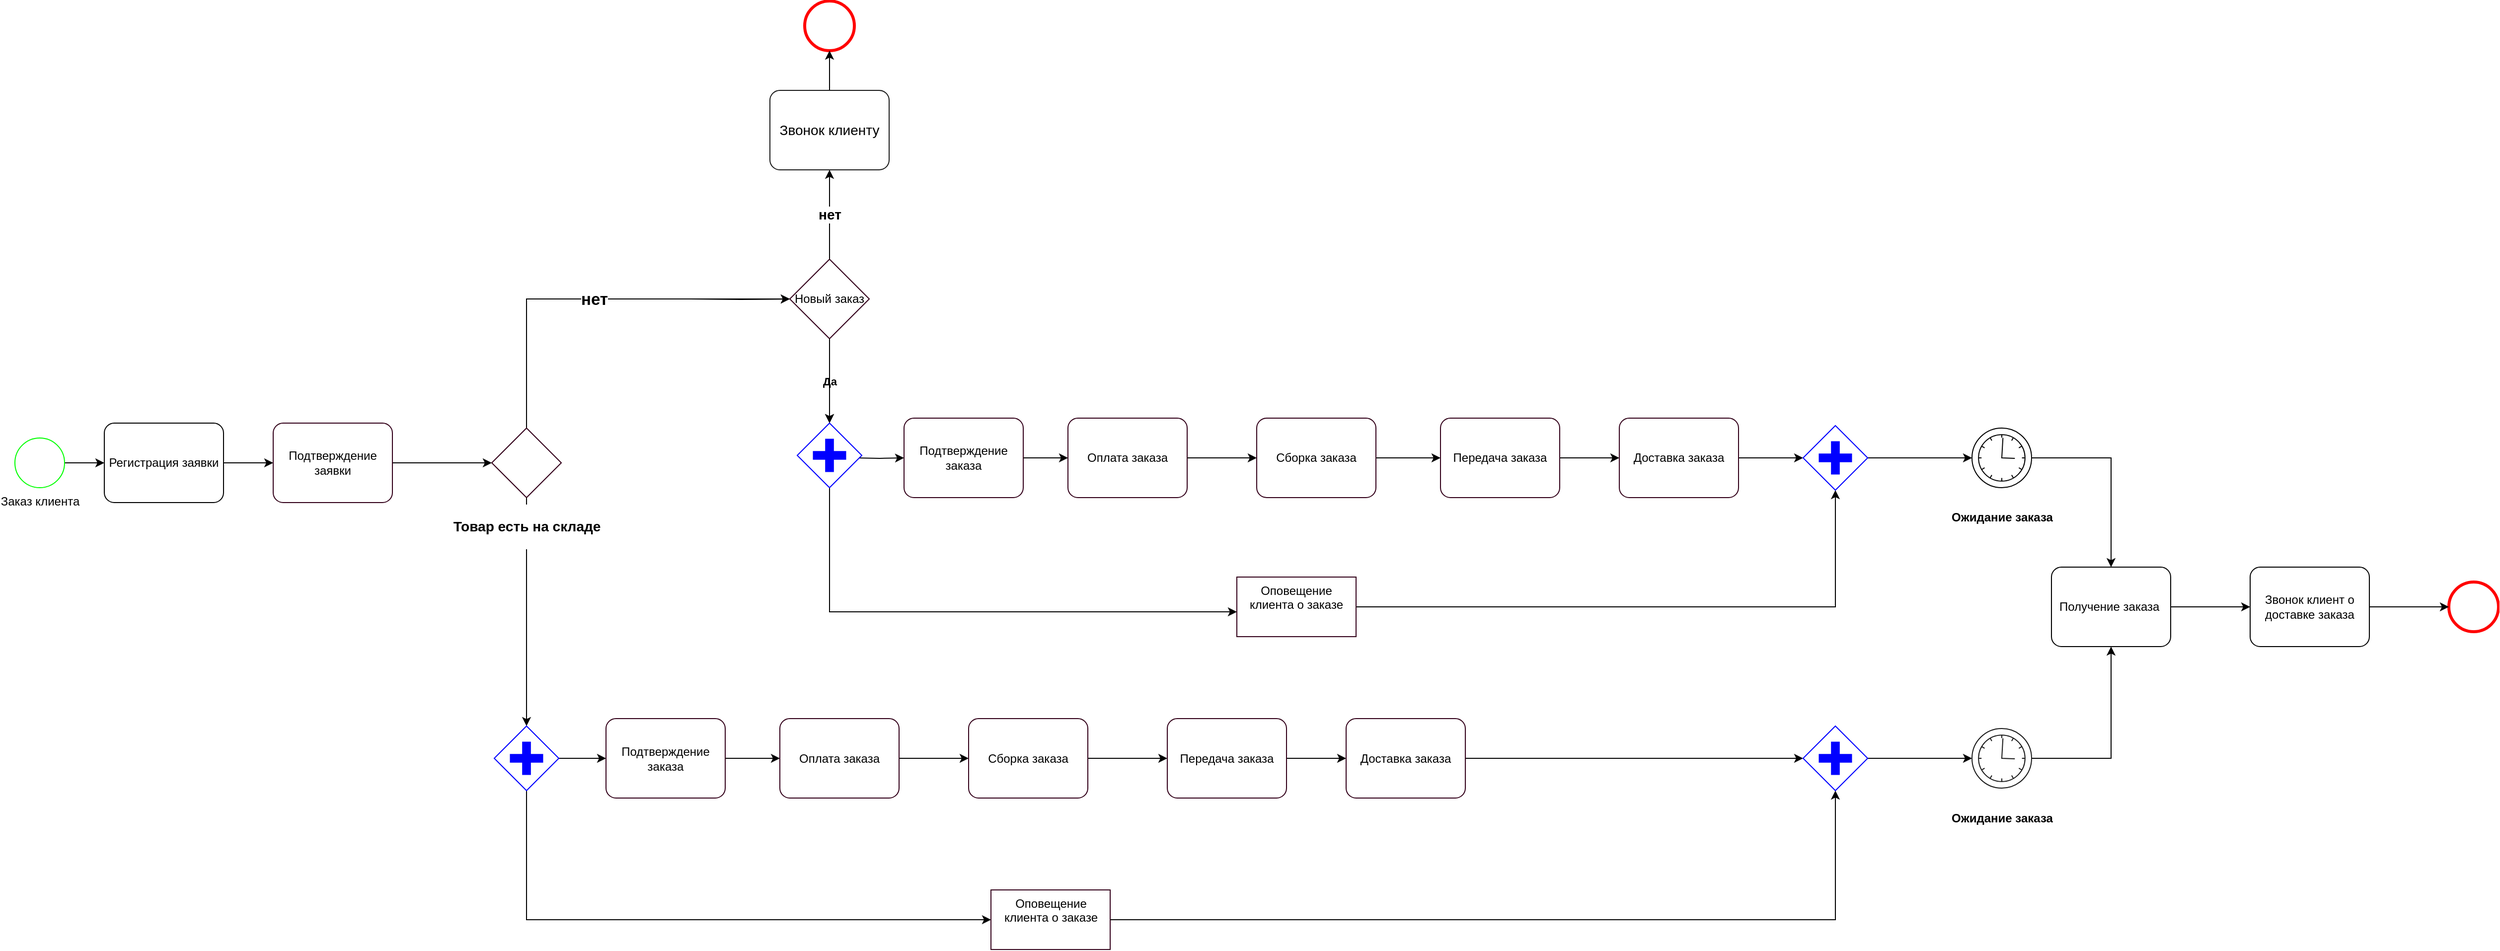 <mxfile version="17.5.0" type="onedrive"><diagram id="6KED8CP72fNrzYOF7LGR" name="Page-1"><mxGraphModel grid="1" page="1" gridSize="10" guides="1" tooltips="1" connect="1" arrows="1" fold="1" pageScale="1" pageWidth="827" pageHeight="1169" math="0" shadow="0"><root><mxCell id="0"/><mxCell id="1" parent="0"/><mxCell id="DU2JlLkbkjwB1OpOsSVV-3" value="" style="edgeStyle=orthogonalEdgeStyle;rounded=0;orthogonalLoop=1;jettySize=auto;html=1;fontColor=#00FF00;entryX=0;entryY=0.5;entryDx=0;entryDy=0;entryPerimeter=0;exitX=1;exitY=0.5;exitDx=0;exitDy=0;exitPerimeter=0;" edge="1" parent="1" source="DU2JlLkbkjwB1OpOsSVV-1" target="DU2JlLkbkjwB1OpOsSVV-4"><mxGeometry relative="1" as="geometry"><mxPoint x="205" y="325" as="targetPoint"/></mxGeometry></mxCell><mxCell id="DU2JlLkbkjwB1OpOsSVV-1" value="Заказ клиента" style="points=[[0.145,0.145,0],[0.5,0,0],[0.855,0.145,0],[1,0.5,0],[0.855,0.855,0],[0.5,1,0],[0.145,0.855,0],[0,0.5,0]];shape=mxgraph.bpmn.event;html=1;verticalLabelPosition=bottom;labelBackgroundColor=#ffffff;verticalAlign=top;align=center;perimeter=ellipsePerimeter;outlineConnect=0;aspect=fixed;outline=standard;symbol=general;strokeColor=#00FF00;" vertex="1" parent="1"><mxGeometry x="110" y="300" width="50" height="50" as="geometry"/></mxCell><mxCell id="DU2JlLkbkjwB1OpOsSVV-6" value="" style="edgeStyle=orthogonalEdgeStyle;rounded=0;orthogonalLoop=1;jettySize=auto;html=1;fontColor=#000000;" edge="1" parent="1" source="DU2JlLkbkjwB1OpOsSVV-4" target="DU2JlLkbkjwB1OpOsSVV-5"><mxGeometry relative="1" as="geometry"/></mxCell><mxCell id="DU2JlLkbkjwB1OpOsSVV-4" value="Регистрация заявки" style="points=[[0.25,0,0],[0.5,0,0],[0.75,0,0],[1,0.25,0],[1,0.5,0],[1,0.75,0],[0.75,1,0],[0.5,1,0],[0.25,1,0],[0,0.75,0],[0,0.5,0],[0,0.25,0]];shape=mxgraph.bpmn.task;whiteSpace=wrap;rectStyle=rounded;size=10;taskMarker=abstract;fontColor=#000000;" vertex="1" parent="1"><mxGeometry x="200" y="285" width="120" height="80" as="geometry"/></mxCell><mxCell id="DU2JlLkbkjwB1OpOsSVV-8" value="" style="edgeStyle=orthogonalEdgeStyle;rounded=0;orthogonalLoop=1;jettySize=auto;html=1;fontColor=#000000;" edge="1" parent="1" source="DU2JlLkbkjwB1OpOsSVV-5"><mxGeometry relative="1" as="geometry"><mxPoint x="590" y="325" as="targetPoint"/></mxGeometry></mxCell><mxCell id="DU2JlLkbkjwB1OpOsSVV-5" value="Подтверждение заявки" style="points=[[0.25,0,0],[0.5,0,0],[0.75,0,0],[1,0.25,0],[1,0.5,0],[1,0.75,0],[0.75,1,0],[0.5,1,0],[0.25,1,0],[0,0.75,0],[0,0.5,0],[0,0.25,0]];shape=mxgraph.bpmn.task;whiteSpace=wrap;rectStyle=rounded;size=10;taskMarker=abstract;fontColor=#000000;strokeColor=#33001A;labelBorderColor=none;" vertex="1" parent="1"><mxGeometry x="370" y="285" width="120" height="80" as="geometry"/></mxCell><mxCell id="DU2JlLkbkjwB1OpOsSVV-11" value="&lt;h2&gt;нет&lt;/h2&gt;" style="edgeStyle=orthogonalEdgeStyle;rounded=0;orthogonalLoop=1;jettySize=auto;html=1;entryX=0;entryY=0.5;entryDx=0;entryDy=0;fontColor=#000000;" edge="1" parent="1" source="DU2JlLkbkjwB1OpOsSVV-9" target="DU2JlLkbkjwB1OpOsSVV-27"><mxGeometry relative="1" as="geometry"><mxPoint x="670" y="160" as="targetPoint"/><Array as="points"><mxPoint x="625" y="160"/></Array></mxGeometry></mxCell><mxCell id="DU2JlLkbkjwB1OpOsSVV-75" style="edgeStyle=orthogonalEdgeStyle;rounded=0;orthogonalLoop=1;jettySize=auto;html=1;fontColor=#000000;" edge="1" parent="1" source="DU2JlLkbkjwB1OpOsSVV-9" target="DU2JlLkbkjwB1OpOsSVV-58"><mxGeometry relative="1" as="geometry"/></mxCell><mxCell id="DU2JlLkbkjwB1OpOsSVV-9" value="&lt;h3&gt;Товар есть на складе&lt;/h3&gt;" style="points=[[0.25,0.25,0],[0.5,0,0],[0.75,0.25,0],[1,0.5,0],[0.75,0.75,0],[0.5,1,0],[0.25,0.75,0],[0,0.5,0]];shape=mxgraph.bpmn.gateway2;html=1;verticalLabelPosition=bottom;labelBackgroundColor=#ffffff;verticalAlign=top;align=center;perimeter=rhombusPerimeter;outlineConnect=0;outline=none;symbol=none;labelBorderColor=none;fontColor=#000000;strokeColor=#33001A;rotation=0;" vertex="1" parent="1"><mxGeometry x="590" y="290" width="70" height="70" as="geometry"/></mxCell><mxCell id="DU2JlLkbkjwB1OpOsSVV-28" value="" style="edgeStyle=orthogonalEdgeStyle;rounded=0;orthogonalLoop=1;jettySize=auto;html=1;fontColor=#000000;" edge="1" parent="1" target="DU2JlLkbkjwB1OpOsSVV-27"><mxGeometry relative="1" as="geometry"><mxPoint x="790" y="160" as="sourcePoint"/></mxGeometry></mxCell><mxCell id="DU2JlLkbkjwB1OpOsSVV-77" value="" style="edgeStyle=orthogonalEdgeStyle;rounded=0;orthogonalLoop=1;jettySize=auto;html=1;fontColor=#000000;" edge="1" parent="1" source="DU2JlLkbkjwB1OpOsSVV-12" target="DU2JlLkbkjwB1OpOsSVV-52"><mxGeometry relative="1" as="geometry"/></mxCell><mxCell id="DU2JlLkbkjwB1OpOsSVV-12" value="Подтверждение заказа" style="points=[[0.25,0,0],[0.5,0,0],[0.75,0,0],[1,0.25,0],[1,0.5,0],[1,0.75,0],[0.75,1,0],[0.5,1,0],[0.25,1,0],[0,0.75,0],[0,0.5,0],[0,0.25,0]];shape=mxgraph.bpmn.task;whiteSpace=wrap;rectStyle=rounded;size=10;taskMarker=abstract;labelBorderColor=none;fontColor=#000000;strokeColor=#33001A;" vertex="1" parent="1"><mxGeometry x="705" y="582.5" width="120" height="80" as="geometry"/></mxCell><mxCell id="DU2JlLkbkjwB1OpOsSVV-30" value="&lt;h4&gt;Да&lt;/h4&gt;" style="edgeStyle=orthogonalEdgeStyle;rounded=0;orthogonalLoop=1;jettySize=auto;html=1;fontColor=#000000;entryX=0.5;entryY=0;entryDx=0;entryDy=0;entryPerimeter=0;" edge="1" parent="1" source="DU2JlLkbkjwB1OpOsSVV-27" target="DU2JlLkbkjwB1OpOsSVV-78"><mxGeometry relative="1" as="geometry"><mxPoint x="930" y="290" as="targetPoint"/></mxGeometry></mxCell><mxCell id="DU2JlLkbkjwB1OpOsSVV-42" value="нет" style="edgeStyle=orthogonalEdgeStyle;rounded=0;orthogonalLoop=1;jettySize=auto;html=1;fontColor=#000000;fontSize=14;fontStyle=1" edge="1" parent="1" source="DU2JlLkbkjwB1OpOsSVV-27"><mxGeometry relative="1" as="geometry"><mxPoint x="930" y="30" as="targetPoint"/></mxGeometry></mxCell><mxCell id="DU2JlLkbkjwB1OpOsSVV-98" style="edgeStyle=orthogonalEdgeStyle;rounded=0;orthogonalLoop=1;jettySize=auto;html=1;entryX=0.5;entryY=0;entryDx=0;entryDy=0;entryPerimeter=0;fontSize=16;fontColor=#000000;" edge="1" parent="1" source="DU2JlLkbkjwB1OpOsSVV-27" target="DU2JlLkbkjwB1OpOsSVV-78"><mxGeometry relative="1" as="geometry"/></mxCell><mxCell id="DU2JlLkbkjwB1OpOsSVV-27" value="Новый заказ" style="rhombus;whiteSpace=wrap;html=1;strokeColor=#33001A;fontColor=#000000;labelBorderColor=none;" vertex="1" parent="1"><mxGeometry x="890" y="120" width="80" height="80" as="geometry"/></mxCell><mxCell id="DU2JlLkbkjwB1OpOsSVV-45" value="" style="points=[[0.145,0.145,0],[0.5,0,0],[0.855,0.145,0],[1,0.5,0],[0.855,0.855,0],[0.5,1,0],[0.145,0.855,0],[0,0.5,0]];shape=mxgraph.bpmn.event;html=1;verticalLabelPosition=bottom;labelBackgroundColor=#ffffff;verticalAlign=top;align=center;perimeter=ellipsePerimeter;outlineConnect=0;aspect=fixed;outline=end;symbol=terminate2;labelBorderColor=none;fontColor=#000000;strokeColor=#FF0000;" vertex="1" parent="1"><mxGeometry x="905" y="-140" width="50" height="50" as="geometry"/></mxCell><mxCell id="DU2JlLkbkjwB1OpOsSVV-96" value="" style="edgeStyle=orthogonalEdgeStyle;rounded=0;orthogonalLoop=1;jettySize=auto;html=1;fontSize=12;fontColor=#000000;" edge="1" parent="1" source="DU2JlLkbkjwB1OpOsSVV-47" target="DU2JlLkbkjwB1OpOsSVV-95"><mxGeometry relative="1" as="geometry"/></mxCell><mxCell id="DU2JlLkbkjwB1OpOsSVV-47" value="Получение заказа " style="points=[[0.25,0,0],[0.5,0,0],[0.75,0,0],[1,0.25,0],[1,0.5,0],[1,0.75,0],[0.75,1,0],[0.5,1,0],[0.25,1,0],[0,0.75,0],[0,0.5,0],[0,0.25,0]];shape=mxgraph.bpmn.task;whiteSpace=wrap;rectStyle=rounded;size=10;taskMarker=abstract;labelBorderColor=none;fontColor=#000000;strokeColor=#000000;" vertex="1" parent="1"><mxGeometry x="2160" y="430" width="120" height="80" as="geometry"/></mxCell><mxCell id="DU2JlLkbkjwB1OpOsSVV-48" value="" style="points=[[0.145,0.145,0],[0.5,0,0],[0.855,0.145,0],[1,0.5,0],[0.855,0.855,0],[0.5,1,0],[0.145,0.855,0],[0,0.5,0]];shape=mxgraph.bpmn.event;html=1;verticalLabelPosition=bottom;labelBackgroundColor=#ffffff;verticalAlign=top;align=center;perimeter=ellipsePerimeter;outlineConnect=0;aspect=fixed;outline=end;symbol=terminate2;labelBorderColor=none;fontColor=#000000;strokeColor=#FF0000;" vertex="1" parent="1"><mxGeometry x="2560" y="445" width="50" height="50" as="geometry"/></mxCell><mxCell id="DU2JlLkbkjwB1OpOsSVV-51" style="edgeStyle=orthogonalEdgeStyle;rounded=0;orthogonalLoop=1;jettySize=auto;html=1;entryX=0;entryY=0.5;entryDx=0;entryDy=0;entryPerimeter=0;fontColor=#000000;" edge="1" parent="1" source="DU2JlLkbkjwB1OpOsSVV-52" target="DU2JlLkbkjwB1OpOsSVV-54"><mxGeometry relative="1" as="geometry"/></mxCell><mxCell id="DU2JlLkbkjwB1OpOsSVV-52" value="Оплата заказа" style="points=[[0.25,0,0],[0.5,0,0],[0.75,0,0],[1,0.25,0],[1,0.5,0],[1,0.75,0],[0.75,1,0],[0.5,1,0],[0.25,1,0],[0,0.75,0],[0,0.5,0],[0,0.25,0]];shape=mxgraph.bpmn.task;whiteSpace=wrap;rectStyle=rounded;size=10;taskMarker=abstract;labelBorderColor=none;fontColor=#000000;strokeColor=#33001A;" vertex="1" parent="1"><mxGeometry x="880" y="582.5" width="120" height="80" as="geometry"/></mxCell><mxCell id="DU2JlLkbkjwB1OpOsSVV-53" value="" style="edgeStyle=orthogonalEdgeStyle;rounded=0;orthogonalLoop=1;jettySize=auto;html=1;fontColor=#000000;" edge="1" parent="1" source="DU2JlLkbkjwB1OpOsSVV-54"><mxGeometry relative="1" as="geometry"><mxPoint x="1270" y="622.5" as="targetPoint"/></mxGeometry></mxCell><mxCell id="DU2JlLkbkjwB1OpOsSVV-54" value="Сборка заказа" style="points=[[0.25,0,0],[0.5,0,0],[0.75,0,0],[1,0.25,0],[1,0.5,0],[1,0.75,0],[0.75,1,0],[0.5,1,0],[0.25,1,0],[0,0.75,0],[0,0.5,0],[0,0.25,0]];shape=mxgraph.bpmn.task;whiteSpace=wrap;rectStyle=rounded;size=10;taskMarker=abstract;labelBorderColor=none;fontColor=#000000;strokeColor=#33001A;" vertex="1" parent="1"><mxGeometry x="1070" y="582.5" width="120" height="80" as="geometry"/></mxCell><mxCell id="DU2JlLkbkjwB1OpOsSVV-55" style="edgeStyle=orthogonalEdgeStyle;rounded=0;orthogonalLoop=1;jettySize=auto;html=1;entryX=0;entryY=0.5;entryDx=0;entryDy=0;entryPerimeter=0;fontColor=#000000;" edge="1" parent="1" source="DU2JlLkbkjwB1OpOsSVV-56" target="DU2JlLkbkjwB1OpOsSVV-57"><mxGeometry relative="1" as="geometry"/></mxCell><mxCell id="DU2JlLkbkjwB1OpOsSVV-56" value="Передача заказа" style="points=[[0.25,0,0],[0.5,0,0],[0.75,0,0],[1,0.25,0],[1,0.5,0],[1,0.75,0],[0.75,1,0],[0.5,1,0],[0.25,1,0],[0,0.75,0],[0,0.5,0],[0,0.25,0]];shape=mxgraph.bpmn.task;whiteSpace=wrap;rectStyle=rounded;size=10;taskMarker=abstract;labelBorderColor=none;fontColor=#000000;strokeColor=#33001A;" vertex="1" parent="1"><mxGeometry x="1270" y="582.5" width="120" height="80" as="geometry"/></mxCell><mxCell id="DU2JlLkbkjwB1OpOsSVV-84" style="edgeStyle=orthogonalEdgeStyle;rounded=0;orthogonalLoop=1;jettySize=auto;html=1;entryX=0;entryY=0.5;entryDx=0;entryDy=0;entryPerimeter=0;fontColor=#000000;" edge="1" parent="1" source="DU2JlLkbkjwB1OpOsSVV-57" target="DU2JlLkbkjwB1OpOsSVV-82"><mxGeometry relative="1" as="geometry"/></mxCell><mxCell id="DU2JlLkbkjwB1OpOsSVV-57" value="Доставка заказа" style="points=[[0.25,0,0],[0.5,0,0],[0.75,0,0],[1,0.25,0],[1,0.5,0],[1,0.75,0],[0.75,1,0],[0.5,1,0],[0.25,1,0],[0,0.75,0],[0,0.5,0],[0,0.25,0]];shape=mxgraph.bpmn.task;whiteSpace=wrap;rectStyle=rounded;size=10;taskMarker=abstract;labelBorderColor=none;fontColor=#000000;strokeColor=#33001A;" vertex="1" parent="1"><mxGeometry x="1450" y="582.5" width="120" height="80" as="geometry"/></mxCell><mxCell id="DU2JlLkbkjwB1OpOsSVV-60" value="" style="edgeStyle=orthogonalEdgeStyle;rounded=0;orthogonalLoop=1;jettySize=auto;html=1;fontColor=#000000;" edge="1" parent="1" source="DU2JlLkbkjwB1OpOsSVV-58" target="DU2JlLkbkjwB1OpOsSVV-59"><mxGeometry relative="1" as="geometry"><Array as="points"><mxPoint x="625" y="785"/></Array></mxGeometry></mxCell><mxCell id="DU2JlLkbkjwB1OpOsSVV-76" value="" style="edgeStyle=orthogonalEdgeStyle;rounded=0;orthogonalLoop=1;jettySize=auto;html=1;fontColor=#000000;" edge="1" parent="1" source="DU2JlLkbkjwB1OpOsSVV-58" target="DU2JlLkbkjwB1OpOsSVV-12"><mxGeometry relative="1" as="geometry"/></mxCell><mxCell id="DU2JlLkbkjwB1OpOsSVV-58" value="" style="points=[[0.25,0.25,0],[0.5,0,0],[0.75,0.25,0],[1,0.5,0],[0.75,0.75,0],[0.5,1,0],[0.25,0.75,0],[0,0.5,0]];shape=mxgraph.bpmn.gateway2;html=1;verticalLabelPosition=bottom;labelBackgroundColor=#ffffff;verticalAlign=top;align=center;perimeter=rhombusPerimeter;outlineConnect=0;outline=none;symbol=none;gwType=parallel;labelBorderColor=none;fontColor=#000000;strokeColor=#0000FF;" vertex="1" parent="1"><mxGeometry x="592.5" y="590" width="65" height="65" as="geometry"/></mxCell><mxCell id="DU2JlLkbkjwB1OpOsSVV-83" style="edgeStyle=orthogonalEdgeStyle;rounded=0;orthogonalLoop=1;jettySize=auto;html=1;entryX=0.5;entryY=1;entryDx=0;entryDy=0;entryPerimeter=0;fontColor=#000000;" edge="1" parent="1" source="DU2JlLkbkjwB1OpOsSVV-59" target="DU2JlLkbkjwB1OpOsSVV-82"><mxGeometry relative="1" as="geometry"/></mxCell><mxCell id="DU2JlLkbkjwB1OpOsSVV-59" value="Оповещение клиента о заказе" style="whiteSpace=wrap;html=1;verticalAlign=top;strokeColor=#33001A;fontColor=#000000;labelBackgroundColor=#ffffff;labelBorderColor=none;strokeWidth=1;" vertex="1" parent="1"><mxGeometry x="1092.5" y="755" width="120" height="60" as="geometry"/></mxCell><mxCell id="DU2JlLkbkjwB1OpOsSVV-79" value="" style="edgeStyle=orthogonalEdgeStyle;rounded=0;orthogonalLoop=1;jettySize=auto;html=1;fontColor=#000000;" edge="1" parent="1" source="DU2JlLkbkjwB1OpOsSVV-63" target="DU2JlLkbkjwB1OpOsSVV-65"><mxGeometry relative="1" as="geometry"/></mxCell><mxCell id="DU2JlLkbkjwB1OpOsSVV-63" value="Подтверждение заказа" style="points=[[0.25,0,0],[0.5,0,0],[0.75,0,0],[1,0.25,0],[1,0.5,0],[1,0.75,0],[0.75,1,0],[0.5,1,0],[0.25,1,0],[0,0.75,0],[0,0.5,0],[0,0.25,0]];shape=mxgraph.bpmn.task;whiteSpace=wrap;rectStyle=rounded;size=10;taskMarker=abstract;labelBorderColor=none;fontColor=#000000;strokeColor=#33001A;" vertex="1" parent="1"><mxGeometry x="1005" y="280" width="120" height="80" as="geometry"/></mxCell><mxCell id="DU2JlLkbkjwB1OpOsSVV-64" style="edgeStyle=orthogonalEdgeStyle;rounded=0;orthogonalLoop=1;jettySize=auto;html=1;entryX=0;entryY=0.5;entryDx=0;entryDy=0;entryPerimeter=0;fontColor=#000000;" edge="1" parent="1" source="DU2JlLkbkjwB1OpOsSVV-65" target="DU2JlLkbkjwB1OpOsSVV-67"><mxGeometry relative="1" as="geometry"/></mxCell><mxCell id="DU2JlLkbkjwB1OpOsSVV-65" value="Оплата заказа" style="points=[[0.25,0,0],[0.5,0,0],[0.75,0,0],[1,0.25,0],[1,0.5,0],[1,0.75,0],[0.75,1,0],[0.5,1,0],[0.25,1,0],[0,0.75,0],[0,0.5,0],[0,0.25,0]];shape=mxgraph.bpmn.task;whiteSpace=wrap;rectStyle=rounded;size=10;taskMarker=abstract;labelBorderColor=none;fontColor=#000000;strokeColor=#33001A;" vertex="1" parent="1"><mxGeometry x="1170" y="280" width="120" height="80" as="geometry"/></mxCell><mxCell id="DU2JlLkbkjwB1OpOsSVV-66" value="" style="edgeStyle=orthogonalEdgeStyle;rounded=0;orthogonalLoop=1;jettySize=auto;html=1;fontColor=#000000;" edge="1" parent="1" source="DU2JlLkbkjwB1OpOsSVV-67"><mxGeometry relative="1" as="geometry"><mxPoint x="1545" y="320.0" as="targetPoint"/></mxGeometry></mxCell><mxCell id="DU2JlLkbkjwB1OpOsSVV-67" value="Сборка заказа" style="points=[[0.25,0,0],[0.5,0,0],[0.75,0,0],[1,0.25,0],[1,0.5,0],[1,0.75,0],[0.75,1,0],[0.5,1,0],[0.25,1,0],[0,0.75,0],[0,0.5,0],[0,0.25,0]];shape=mxgraph.bpmn.task;whiteSpace=wrap;rectStyle=rounded;size=10;taskMarker=abstract;labelBorderColor=none;fontColor=#000000;strokeColor=#33001A;" vertex="1" parent="1"><mxGeometry x="1360" y="280" width="120" height="80" as="geometry"/></mxCell><mxCell id="DU2JlLkbkjwB1OpOsSVV-68" style="edgeStyle=orthogonalEdgeStyle;rounded=0;orthogonalLoop=1;jettySize=auto;html=1;entryX=0;entryY=0.5;entryDx=0;entryDy=0;entryPerimeter=0;fontColor=#000000;" edge="1" parent="1" source="DU2JlLkbkjwB1OpOsSVV-69" target="DU2JlLkbkjwB1OpOsSVV-70"><mxGeometry relative="1" as="geometry"/></mxCell><mxCell id="DU2JlLkbkjwB1OpOsSVV-69" value="Передача заказа" style="points=[[0.25,0,0],[0.5,0,0],[0.75,0,0],[1,0.25,0],[1,0.5,0],[1,0.75,0],[0.75,1,0],[0.5,1,0],[0.25,1,0],[0,0.75,0],[0,0.5,0],[0,0.25,0]];shape=mxgraph.bpmn.task;whiteSpace=wrap;rectStyle=rounded;size=10;taskMarker=abstract;labelBorderColor=none;fontColor=#000000;strokeColor=#33001A;" vertex="1" parent="1"><mxGeometry x="1545" y="280" width="120" height="80" as="geometry"/></mxCell><mxCell id="DU2JlLkbkjwB1OpOsSVV-85" style="edgeStyle=orthogonalEdgeStyle;rounded=0;orthogonalLoop=1;jettySize=auto;html=1;entryX=0;entryY=0.5;entryDx=0;entryDy=0;entryPerimeter=0;fontColor=#000000;" edge="1" parent="1" source="DU2JlLkbkjwB1OpOsSVV-70" target="DU2JlLkbkjwB1OpOsSVV-81"><mxGeometry relative="1" as="geometry"/></mxCell><mxCell id="DU2JlLkbkjwB1OpOsSVV-70" value="Доставка заказа" style="points=[[0.25,0,0],[0.5,0,0],[0.75,0,0],[1,0.25,0],[1,0.5,0],[1,0.75,0],[0.75,1,0],[0.5,1,0],[0.25,1,0],[0,0.75,0],[0,0.5,0],[0,0.25,0]];shape=mxgraph.bpmn.task;whiteSpace=wrap;rectStyle=rounded;size=10;taskMarker=abstract;labelBorderColor=none;fontColor=#000000;strokeColor=#33001A;" vertex="1" parent="1"><mxGeometry x="1725" y="280" width="120" height="80" as="geometry"/></mxCell><mxCell id="DU2JlLkbkjwB1OpOsSVV-71" value="" style="edgeStyle=orthogonalEdgeStyle;rounded=0;orthogonalLoop=1;jettySize=auto;html=1;fontColor=#000000;exitX=0.5;exitY=1;exitDx=0;exitDy=0;exitPerimeter=0;" edge="1" parent="1" source="DU2JlLkbkjwB1OpOsSVV-78" target="DU2JlLkbkjwB1OpOsSVV-74"><mxGeometry relative="1" as="geometry"><Array as="points"><mxPoint x="930" y="475"/></Array><mxPoint x="980" y="430" as="sourcePoint"/></mxGeometry></mxCell><mxCell id="DU2JlLkbkjwB1OpOsSVV-72" value="" style="edgeStyle=orthogonalEdgeStyle;rounded=0;orthogonalLoop=1;jettySize=auto;html=1;fontColor=#000000;" edge="1" parent="1" target="DU2JlLkbkjwB1OpOsSVV-63"><mxGeometry relative="1" as="geometry"><mxPoint x="955" y="320" as="sourcePoint"/></mxGeometry></mxCell><mxCell id="DU2JlLkbkjwB1OpOsSVV-80" style="edgeStyle=orthogonalEdgeStyle;rounded=0;orthogonalLoop=1;jettySize=auto;html=1;fontColor=#000000;" edge="1" parent="1" source="DU2JlLkbkjwB1OpOsSVV-74" target="DU2JlLkbkjwB1OpOsSVV-81"><mxGeometry relative="1" as="geometry"><mxPoint x="1920" y="470.0" as="targetPoint"/></mxGeometry></mxCell><mxCell id="DU2JlLkbkjwB1OpOsSVV-74" value="Оповещение клиента о заказе" style="whiteSpace=wrap;html=1;verticalAlign=top;strokeColor=#33001A;fontColor=#000000;labelBackgroundColor=#ffffff;labelBorderColor=none;" vertex="1" parent="1"><mxGeometry x="1340" y="440" width="120" height="60" as="geometry"/></mxCell><mxCell id="DU2JlLkbkjwB1OpOsSVV-78" value="" style="points=[[0.25,0.25,0],[0.5,0,0],[0.75,0.25,0],[1,0.5,0],[0.75,0.75,0],[0.5,1,0],[0.25,0.75,0],[0,0.5,0]];shape=mxgraph.bpmn.gateway2;html=1;verticalLabelPosition=bottom;labelBackgroundColor=#ffffff;verticalAlign=top;align=center;perimeter=rhombusPerimeter;outlineConnect=0;outline=none;symbol=none;gwType=parallel;labelBorderColor=none;fontColor=#000000;strokeColor=#0000FF;" vertex="1" parent="1"><mxGeometry x="897.5" y="285" width="65" height="65" as="geometry"/></mxCell><mxCell id="DU2JlLkbkjwB1OpOsSVV-90" value="" style="edgeStyle=orthogonalEdgeStyle;rounded=0;orthogonalLoop=1;jettySize=auto;html=1;fontSize=121;fontColor=#000000;" edge="1" parent="1" source="DU2JlLkbkjwB1OpOsSVV-81" target="DU2JlLkbkjwB1OpOsSVV-89"><mxGeometry relative="1" as="geometry"/></mxCell><mxCell id="DU2JlLkbkjwB1OpOsSVV-81" value="" style="points=[[0.25,0.25,0],[0.5,0,0],[0.75,0.25,0],[1,0.5,0],[0.75,0.75,0],[0.5,1,0],[0.25,0.75,0],[0,0.5,0]];shape=mxgraph.bpmn.gateway2;html=1;verticalLabelPosition=bottom;labelBackgroundColor=#ffffff;verticalAlign=top;align=center;perimeter=rhombusPerimeter;outlineConnect=0;outline=none;symbol=none;gwType=parallel;labelBorderColor=none;strokeColor=#0000FF;" vertex="1" parent="1"><mxGeometry x="1910" y="287.5" width="65" height="65" as="geometry"/></mxCell><mxCell id="DU2JlLkbkjwB1OpOsSVV-93" value="" style="edgeStyle=orthogonalEdgeStyle;rounded=0;orthogonalLoop=1;jettySize=auto;html=1;fontSize=12;fontColor=#000000;" edge="1" parent="1" source="DU2JlLkbkjwB1OpOsSVV-82" target="DU2JlLkbkjwB1OpOsSVV-92"><mxGeometry relative="1" as="geometry"/></mxCell><mxCell id="DU2JlLkbkjwB1OpOsSVV-82" value="" style="points=[[0.25,0.25,0],[0.5,0,0],[0.75,0.25,0],[1,0.5,0],[0.75,0.75,0],[0.5,1,0],[0.25,0.75,0],[0,0.5,0]];shape=mxgraph.bpmn.gateway2;html=1;verticalLabelPosition=bottom;labelBackgroundColor=#ffffff;verticalAlign=top;align=center;perimeter=rhombusPerimeter;outlineConnect=0;outline=none;symbol=none;gwType=parallel;labelBorderColor=none;strokeColor=#0000FF;" vertex="1" parent="1"><mxGeometry x="1910" y="590" width="65" height="65" as="geometry"/></mxCell><mxCell id="DU2JlLkbkjwB1OpOsSVV-91" style="edgeStyle=orthogonalEdgeStyle;rounded=0;orthogonalLoop=1;jettySize=auto;html=1;fontSize=12;fontColor=#000000;" edge="1" parent="1" source="DU2JlLkbkjwB1OpOsSVV-89" target="DU2JlLkbkjwB1OpOsSVV-47"><mxGeometry relative="1" as="geometry"/></mxCell><mxCell id="DU2JlLkbkjwB1OpOsSVV-89" value="&lt;h4 style=&quot;font-size: 12px&quot;&gt;Ожидание заказа&lt;/h4&gt;" style="points=[[0.145,0.145,0],[0.5,0,0],[0.855,0.145,0],[1,0.5,0],[0.855,0.855,0],[0.5,1,0],[0.145,0.855,0],[0,0.5,0]];shape=mxgraph.bpmn.event;html=1;verticalLabelPosition=bottom;labelBackgroundColor=#ffffff;verticalAlign=top;align=center;perimeter=ellipsePerimeter;outlineConnect=0;aspect=fixed;outline=standard;symbol=timer;labelBorderColor=none;fontSize=121;fontColor=#000000;strokeColor=#000000;strokeWidth=1;fillColor=#FFFFFF;" vertex="1" parent="1"><mxGeometry x="2080" y="290" width="60" height="60" as="geometry"/></mxCell><mxCell id="DU2JlLkbkjwB1OpOsSVV-94" style="edgeStyle=orthogonalEdgeStyle;rounded=0;orthogonalLoop=1;jettySize=auto;html=1;entryX=0.5;entryY=1;entryDx=0;entryDy=0;entryPerimeter=0;fontSize=12;fontColor=#000000;" edge="1" parent="1" source="DU2JlLkbkjwB1OpOsSVV-92" target="DU2JlLkbkjwB1OpOsSVV-47"><mxGeometry relative="1" as="geometry"/></mxCell><mxCell id="DU2JlLkbkjwB1OpOsSVV-92" value="&lt;h4 style=&quot;font-size: 12px&quot;&gt;Ожидание заказа&lt;/h4&gt;" style="points=[[0.145,0.145,0],[0.5,0,0],[0.855,0.145,0],[1,0.5,0],[0.855,0.855,0],[0.5,1,0],[0.145,0.855,0],[0,0.5,0]];shape=mxgraph.bpmn.event;html=1;verticalLabelPosition=bottom;labelBackgroundColor=#ffffff;verticalAlign=top;align=center;perimeter=ellipsePerimeter;outlineConnect=0;aspect=fixed;outline=standard;symbol=timer;labelBorderColor=none;fontSize=121;fontColor=#000000;strokeColor=#1A1A1A;strokeWidth=1;fillColor=#FFFFFF;" vertex="1" parent="1"><mxGeometry x="2080" y="592.5" width="60" height="60" as="geometry"/></mxCell><mxCell id="DU2JlLkbkjwB1OpOsSVV-97" value="" style="edgeStyle=orthogonalEdgeStyle;rounded=0;orthogonalLoop=1;jettySize=auto;html=1;fontSize=12;fontColor=#000000;" edge="1" parent="1" source="DU2JlLkbkjwB1OpOsSVV-95" target="DU2JlLkbkjwB1OpOsSVV-48"><mxGeometry relative="1" as="geometry"/></mxCell><mxCell id="DU2JlLkbkjwB1OpOsSVV-95" value="Звонок клиент о доставке заказа" style="points=[[0.25,0,0],[0.5,0,0],[0.75,0,0],[1,0.25,0],[1,0.5,0],[1,0.75,0],[0.75,1,0],[0.5,1,0],[0.25,1,0],[0,0.75,0],[0,0.5,0],[0,0.25,0]];shape=mxgraph.bpmn.task;whiteSpace=wrap;rectStyle=rounded;size=10;taskMarker=abstract;labelBorderColor=none;fontColor=#000000;strokeColor=#000000;" vertex="1" parent="1"><mxGeometry x="2360" y="430" width="120" height="80" as="geometry"/></mxCell><mxCell id="DU2JlLkbkjwB1OpOsSVV-100" value="" style="edgeStyle=orthogonalEdgeStyle;rounded=0;orthogonalLoop=1;jettySize=auto;html=1;fontSize=14;fontColor=#000000;" edge="1" parent="1" source="DU2JlLkbkjwB1OpOsSVV-99" target="DU2JlLkbkjwB1OpOsSVV-45"><mxGeometry relative="1" as="geometry"/></mxCell><mxCell id="DU2JlLkbkjwB1OpOsSVV-99" value="Звонок клиенту" style="points=[[0.25,0,0],[0.5,0,0],[0.75,0,0],[1,0.25,0],[1,0.5,0],[1,0.75,0],[0.75,1,0],[0.5,1,0],[0.25,1,0],[0,0.75,0],[0,0.5,0],[0,0.25,0]];shape=mxgraph.bpmn.task;whiteSpace=wrap;rectStyle=rounded;size=10;taskMarker=abstract;labelBorderColor=none;fontSize=14;fontColor=#000000;strokeColor=#1A1A1A;strokeWidth=1;fillColor=#FFFFFF;" vertex="1" parent="1"><mxGeometry x="870" y="-50" width="120" height="80" as="geometry"/></mxCell></root></mxGraphModel></diagram></mxfile>